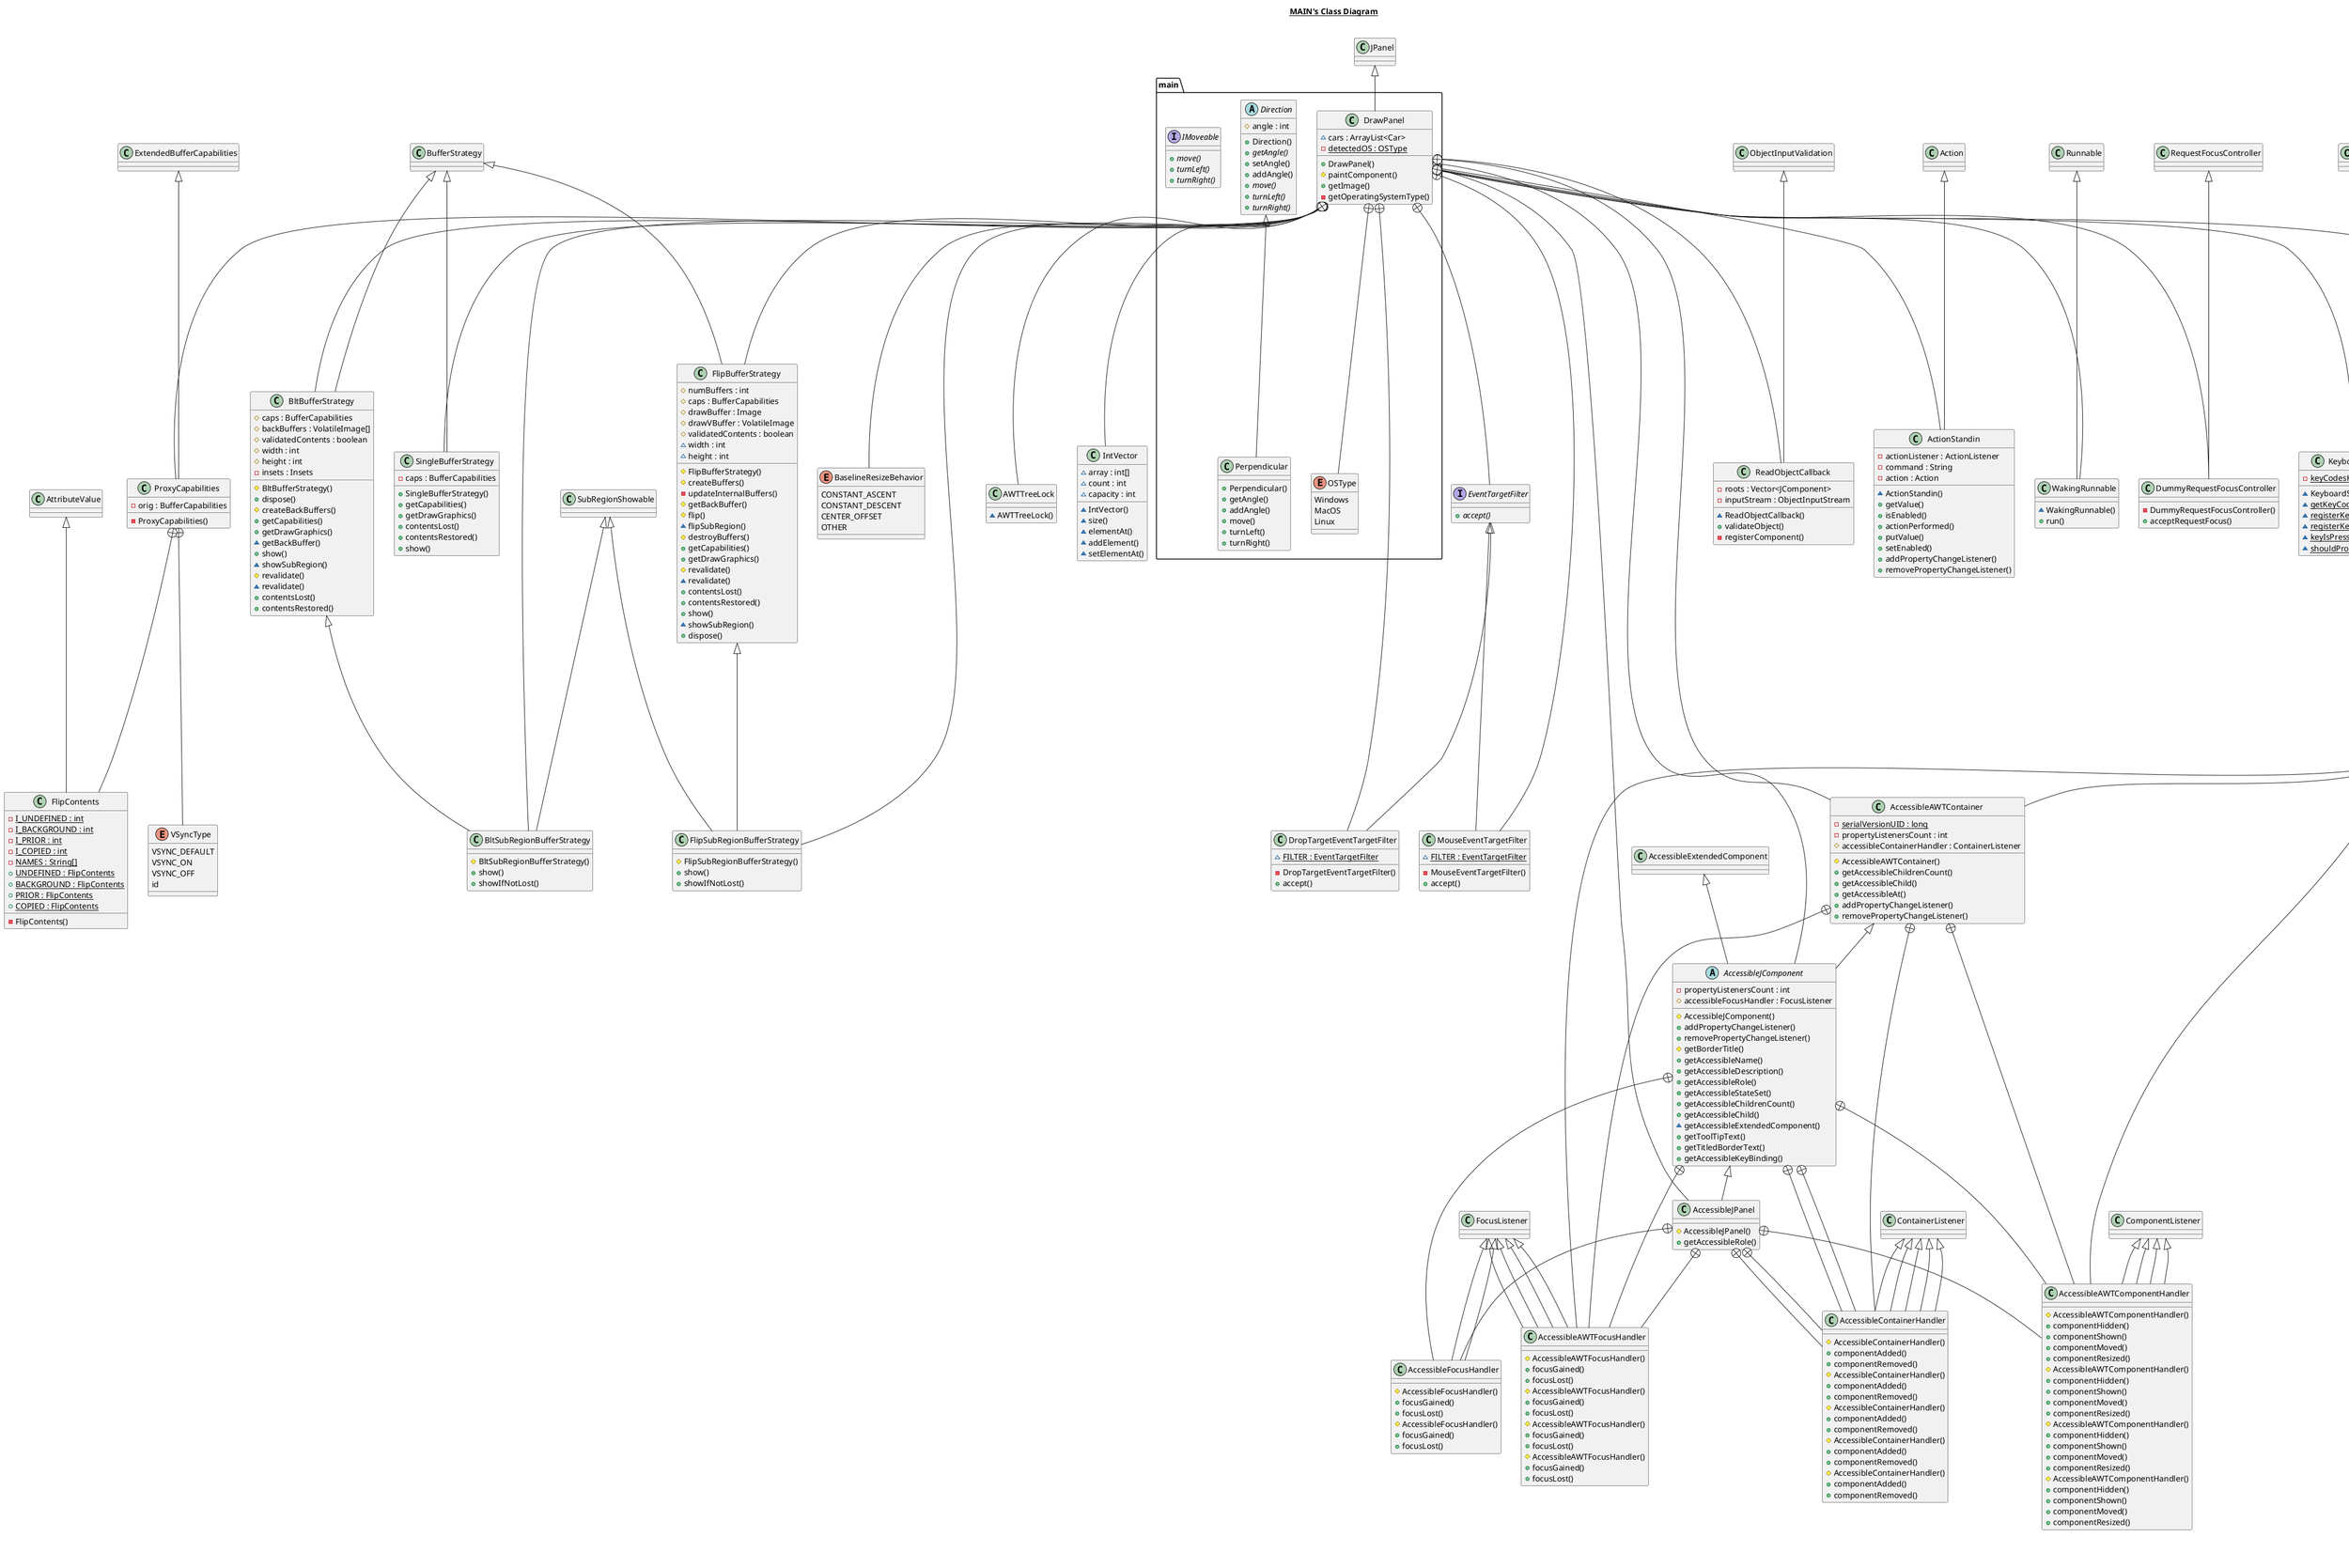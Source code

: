 @startuml

title __MAIN's Class Diagram__\n

  package main {
    abstract class Direction {
        # angle : int
        + Direction()
        {abstract} + getAngle()
        + setAngle()
        + addAngle()
        {abstract} + move()
        {abstract} + turnLeft()
        {abstract} + turnRight()
    }
  }
  

  package main {
    class DrawPanel {
        ~ cars : ArrayList<Car>
        {static} - detectedOS : OSType
        + DrawPanel()
        # paintComponent()
        + getImage()
        - getOperatingSystemType()
    }
  }
  

  package main {
    enum OSType {
      Windows
      MacOS
      Linux
    }
  }
  

  class AccessibleJPanel {
      # AccessibleJPanel()
      + getAccessibleRole()
  }
  

  class AccessibleFocusHandler {
      # AccessibleFocusHandler()
      + focusGained()
      + focusLost()
  }
  

  class AccessibleContainerHandler {
      # AccessibleContainerHandler()
      + componentAdded()
      + componentRemoved()
  }
  

  class AccessibleContainerHandler {
      # AccessibleContainerHandler()
      + componentAdded()
      + componentRemoved()
  }
  

  class AccessibleAWTFocusHandler {
      # AccessibleAWTFocusHandler()
      + focusGained()
      + focusLost()
  }
  

  class AccessibleAWTComponentHandler {
      # AccessibleAWTComponentHandler()
      + componentHidden()
      + componentShown()
      + componentMoved()
      + componentResized()
  }
  

  class ReadObjectCallback {
      - roots : Vector<JComponent>
      - inputStream : ObjectInputStream
      ~ ReadObjectCallback()
      + validateObject()
      - registerComponent()
  }
  

  abstract class AccessibleJComponent {
      - propertyListenersCount : int
      # accessibleFocusHandler : FocusListener
      # AccessibleJComponent()
      + addPropertyChangeListener()
      + removePropertyChangeListener()
      # getBorderTitle()
      + getAccessibleName()
      + getAccessibleDescription()
      + getAccessibleRole()
      + getAccessibleStateSet()
      + getAccessibleChildrenCount()
      + getAccessibleChild()
      ~ getAccessibleExtendedComponent()
      + getToolTipText()
      + getTitledBorderText()
      + getAccessibleKeyBinding()
  }
  

  class AccessibleFocusHandler {
      # AccessibleFocusHandler()
      + focusGained()
      + focusLost()
  }
  

  class AccessibleContainerHandler {
      # AccessibleContainerHandler()
      + componentAdded()
      + componentRemoved()
  }
  

  class AccessibleContainerHandler {
      # AccessibleContainerHandler()
      + componentAdded()
      + componentRemoved()
  }
  

  class AccessibleAWTFocusHandler {
      # AccessibleAWTFocusHandler()
      + focusGained()
      + focusLost()
  }
  

  class AccessibleAWTComponentHandler {
      # AccessibleAWTComponentHandler()
      + componentHidden()
      + componentShown()
      + componentMoved()
      + componentResized()
  }
  

  class KeyboardState {
      {static} - keyCodesKey : Object
      ~ KeyboardState()
      {static} ~ getKeyCodeArray()
      {static} ~ registerKeyPressed()
      {static} ~ registerKeyReleased()
      {static} ~ keyIsPressed()
      {static} ~ shouldProcess()
  }
  

  class IntVector {
      ~ array : int[]
      ~ count : int
      ~ capacity : int
      ~ IntVector()
      ~ size()
      ~ elementAt()
      ~ addElement()
      ~ setElementAt()
  }
  

  class ActionStandin {
      - actionListener : ActionListener
      - command : String
      - action : Action
      ~ ActionStandin()
      + getValue()
      + isEnabled()
      + actionPerformed()
      + putValue()
      + setEnabled()
      + addPropertyChangeListener()
      + removePropertyChangeListener()
  }
  

  class AccessibleAWTContainer {
      {static} - serialVersionUID : long
      - propertyListenersCount : int
      # accessibleContainerHandler : ContainerListener
      # AccessibleAWTContainer()
      + getAccessibleChildrenCount()
      + getAccessibleChild()
      + getAccessibleAt()
      + addPropertyChangeListener()
      + removePropertyChangeListener()
  }
  

  class AccessibleContainerHandler {
      # AccessibleContainerHandler()
      + componentAdded()
      + componentRemoved()
  }
  

  class AccessibleAWTFocusHandler {
      # AccessibleAWTFocusHandler()
      + focusGained()
      + focusLost()
  }
  

  class AccessibleAWTComponentHandler {
      # AccessibleAWTComponentHandler()
      + componentHidden()
      + componentShown()
      + componentMoved()
      + componentResized()
  }
  

  class WakingRunnable {
      ~ WakingRunnable()
      + run()
  }
  

  class DropTargetEventTargetFilter {
      {static} ~ FILTER : EventTargetFilter
      - DropTargetEventTargetFilter()
      + accept()
  }
  

  class MouseEventTargetFilter {
      {static} ~ FILTER : EventTargetFilter
      - MouseEventTargetFilter()
      + accept()
  }
  

  interface EventTargetFilter {
      {abstract} + accept()
  }
  

  abstract class AccessibleAWTComponent {
      {static} - serialVersionUID : long
      - propertyListenersCount : int
      # accessibleAWTComponentHandler : ComponentListener
      # accessibleAWTFocusHandler : FocusListener
      # AccessibleAWTComponent()
      + addPropertyChangeListener()
      + removePropertyChangeListener()
      + getAccessibleName()
      + getAccessibleDescription()
      + getAccessibleRole()
      + getAccessibleStateSet()
      + getAccessibleParent()
      + getAccessibleIndexInParent()
      + getAccessibleChildrenCount()
      + getAccessibleChild()
      + getLocale()
      + getAccessibleComponent()
      + getBackground()
      + setBackground()
      + getForeground()
      + setForeground()
      + getCursor()
      + setCursor()
      + getFont()
      + setFont()
      + getFontMetrics()
      + isEnabled()
      + setEnabled()
      + isVisible()
      + setVisible()
      + isShowing()
      + contains()
      + getLocationOnScreen()
      + getLocation()
      + setLocation()
      + getBounds()
      + setBounds()
      + getSize()
      + setSize()
      + getAccessibleAt()
      + isFocusTraversable()
      + requestFocus()
      + addFocusListener()
      + removeFocusListener()
  }
  

  class AccessibleAWTFocusHandler {
      # AccessibleAWTFocusHandler()
      + focusGained()
      + focusLost()
  }
  

  class AccessibleAWTComponentHandler {
      # AccessibleAWTComponentHandler()
      + componentHidden()
      + componentShown()
      + componentMoved()
      + componentResized()
  }
  

  class DummyRequestFocusController {
      - DummyRequestFocusController()
      + acceptRequestFocus()
  }
  

  class SingleBufferStrategy {
      - caps : BufferCapabilities
      + SingleBufferStrategy()
      + getCapabilities()
      + getDrawGraphics()
      + contentsLost()
      + contentsRestored()
      + show()
  }
  

  class BltSubRegionBufferStrategy {
      # BltSubRegionBufferStrategy()
      + show()
      + showIfNotLost()
  }
  

  class FlipSubRegionBufferStrategy {
      # FlipSubRegionBufferStrategy()
      + show()
      + showIfNotLost()
  }
  

  class BltBufferStrategy {
      # caps : BufferCapabilities
      # backBuffers : VolatileImage[]
      # validatedContents : boolean
      # width : int
      # height : int
      - insets : Insets
      # BltBufferStrategy()
      + dispose()
      # createBackBuffers()
      + getCapabilities()
      + getDrawGraphics()
      ~ getBackBuffer()
      + show()
      ~ showSubRegion()
      # revalidate()
      ~ revalidate()
      + contentsLost()
      + contentsRestored()
  }
  

  class FlipBufferStrategy {
      # numBuffers : int
      # caps : BufferCapabilities
      # drawBuffer : Image
      # drawVBuffer : VolatileImage
      # validatedContents : boolean
      ~ width : int
      ~ height : int
      # FlipBufferStrategy()
      # createBuffers()
      - updateInternalBuffers()
      # getBackBuffer()
      # flip()
      ~ flipSubRegion()
      # destroyBuffers()
      + getCapabilities()
      + getDrawGraphics()
      # revalidate()
      ~ revalidate()
      + contentsLost()
      + contentsRestored()
      + show()
      ~ showSubRegion()
      + dispose()
  }
  

  class ProxyCapabilities {
      - orig : BufferCapabilities
      - ProxyCapabilities()
  }
  

  enum VSyncType {
    VSYNC_DEFAULT
    VSYNC_ON
    VSYNC_OFF
    id
  }
  

  class FlipContents {
      {static} - I_UNDEFINED : int
      {static} - I_BACKGROUND : int
      {static} - I_PRIOR : int
      {static} - I_COPIED : int
      {static} - NAMES : String[]
      {static} + UNDEFINED : FlipContents
      {static} + BACKGROUND : FlipContents
      {static} + PRIOR : FlipContents
      {static} + COPIED : FlipContents
      - FlipContents()
  }
  

  enum BaselineResizeBehavior {
    CONSTANT_ASCENT
    CONSTANT_DESCENT
    CENTER_OFFSET
    OTHER
  }
  

  class AWTTreeLock {
      ~ AWTTreeLock()
  }
  

  package main {
    interface IMoveable {
        {abstract} + move()
        {abstract} + turnLeft()
        {abstract} + turnRight()
    }
  }
  

  package main {
    class Perpendicular {
        + Perpendicular()
        + getAngle()
        + addAngle()
        + move()
        + turnLeft()
        + turnRight()
    }
  }
  

  DrawPanel -up-|> JPanel
  DrawPanel +-down- OSType
  DrawPanel +-down- AccessibleJPanel
  DrawPanel +-down- ReadObjectCallback
  DrawPanel +-down- AccessibleJComponent
  DrawPanel +-down- KeyboardState
  DrawPanel +-down- IntVector
  DrawPanel +-down- ActionStandin
  DrawPanel +-down- AccessibleAWTContainer
  DrawPanel +-down- WakingRunnable
  DrawPanel +-down- DropTargetEventTargetFilter
  DrawPanel +-down- MouseEventTargetFilter
  DrawPanel +-down- EventTargetFilter
  DrawPanel +-down- AccessibleAWTComponent
  DrawPanel +-down- DummyRequestFocusController
  DrawPanel +-down- SingleBufferStrategy
  DrawPanel +-down- BltSubRegionBufferStrategy
  DrawPanel +-down- FlipSubRegionBufferStrategy
  DrawPanel +-down- BltBufferStrategy
  DrawPanel +-down- FlipBufferStrategy
  DrawPanel +-down- ProxyCapabilities
  DrawPanel +-down- BaselineResizeBehavior
  DrawPanel +-down- AWTTreeLock
  AccessibleJPanel -up-|> AccessibleJComponent
  AccessibleJPanel +-down- AccessibleFocusHandler
  AccessibleJPanel +-down- AccessibleContainerHandler
  AccessibleJPanel +-down- AccessibleContainerHandler
  AccessibleJPanel +-down- AccessibleAWTFocusHandler
  AccessibleJPanel +-down- AccessibleAWTComponentHandler
  AccessibleFocusHandler -up-|> FocusListener
  AccessibleContainerHandler -up-|> ContainerListener
  AccessibleContainerHandler -up-|> ContainerListener
  AccessibleAWTFocusHandler -up-|> FocusListener
  AccessibleAWTComponentHandler -up-|> ComponentListener
  ReadObjectCallback -up-|> ObjectInputValidation
  AccessibleJComponent -up-|> AccessibleExtendedComponent
  AccessibleJComponent -up-|> AccessibleAWTContainer
  AccessibleJComponent +-down- AccessibleFocusHandler
  AccessibleJComponent +-down- AccessibleContainerHandler
  AccessibleJComponent +-down- AccessibleContainerHandler
  AccessibleJComponent +-down- AccessibleAWTFocusHandler
  AccessibleJComponent +-down- AccessibleAWTComponentHandler
  AccessibleFocusHandler -up-|> FocusListener
  AccessibleContainerHandler -up-|> ContainerListener
  AccessibleContainerHandler -up-|> ContainerListener
  AccessibleAWTFocusHandler -up-|> FocusListener
  AccessibleAWTComponentHandler -up-|> ComponentListener
  KeyboardState -up-|> Serializable
  ActionStandin -up-|> Action
  AccessibleAWTContainer -up-|> AccessibleAWTComponent
  AccessibleAWTContainer +-down- AccessibleContainerHandler
  AccessibleAWTContainer +-down- AccessibleAWTFocusHandler
  AccessibleAWTContainer +-down- AccessibleAWTComponentHandler
  AccessibleContainerHandler -up-|> ContainerListener
  AccessibleAWTFocusHandler -up-|> FocusListener
  AccessibleAWTComponentHandler -up-|> ComponentListener
  WakingRunnable -up-|> Runnable
  DropTargetEventTargetFilter -up-|> EventTargetFilter
  MouseEventTargetFilter -up-|> EventTargetFilter
  AccessibleAWTComponent -up-|> Serializable
  AccessibleAWTComponent -up-|> AccessibleComponent
  AccessibleAWTComponent -up-|> AccessibleContext
  AccessibleAWTComponent +-down- AccessibleAWTFocusHandler
  AccessibleAWTComponent +-down- AccessibleAWTComponentHandler
  AccessibleAWTFocusHandler -up-|> FocusListener
  AccessibleAWTComponentHandler -up-|> ComponentListener
  DummyRequestFocusController -up-|> RequestFocusController
  SingleBufferStrategy -up-|> BufferStrategy
  BltSubRegionBufferStrategy -up-|> SubRegionShowable
  BltSubRegionBufferStrategy -up-|> BltBufferStrategy
  FlipSubRegionBufferStrategy -up-|> SubRegionShowable
  FlipSubRegionBufferStrategy -up-|> FlipBufferStrategy
  BltBufferStrategy -up-|> BufferStrategy
  FlipBufferStrategy -up-|> BufferStrategy
  ProxyCapabilities -up-|> ExtendedBufferCapabilities
  ProxyCapabilities +-down- VSyncType
  ProxyCapabilities +-down- FlipContents
  FlipContents -up-|> AttributeValue
  Perpendicular -up-|> Direction


right footer


PlantUML diagram generated by SketchIt! (https://bitbucket.org/pmesmeur/sketch.it)
For more information about this tool, please contact philippe.mesmeur@gmail.com
endfooter

@enduml
